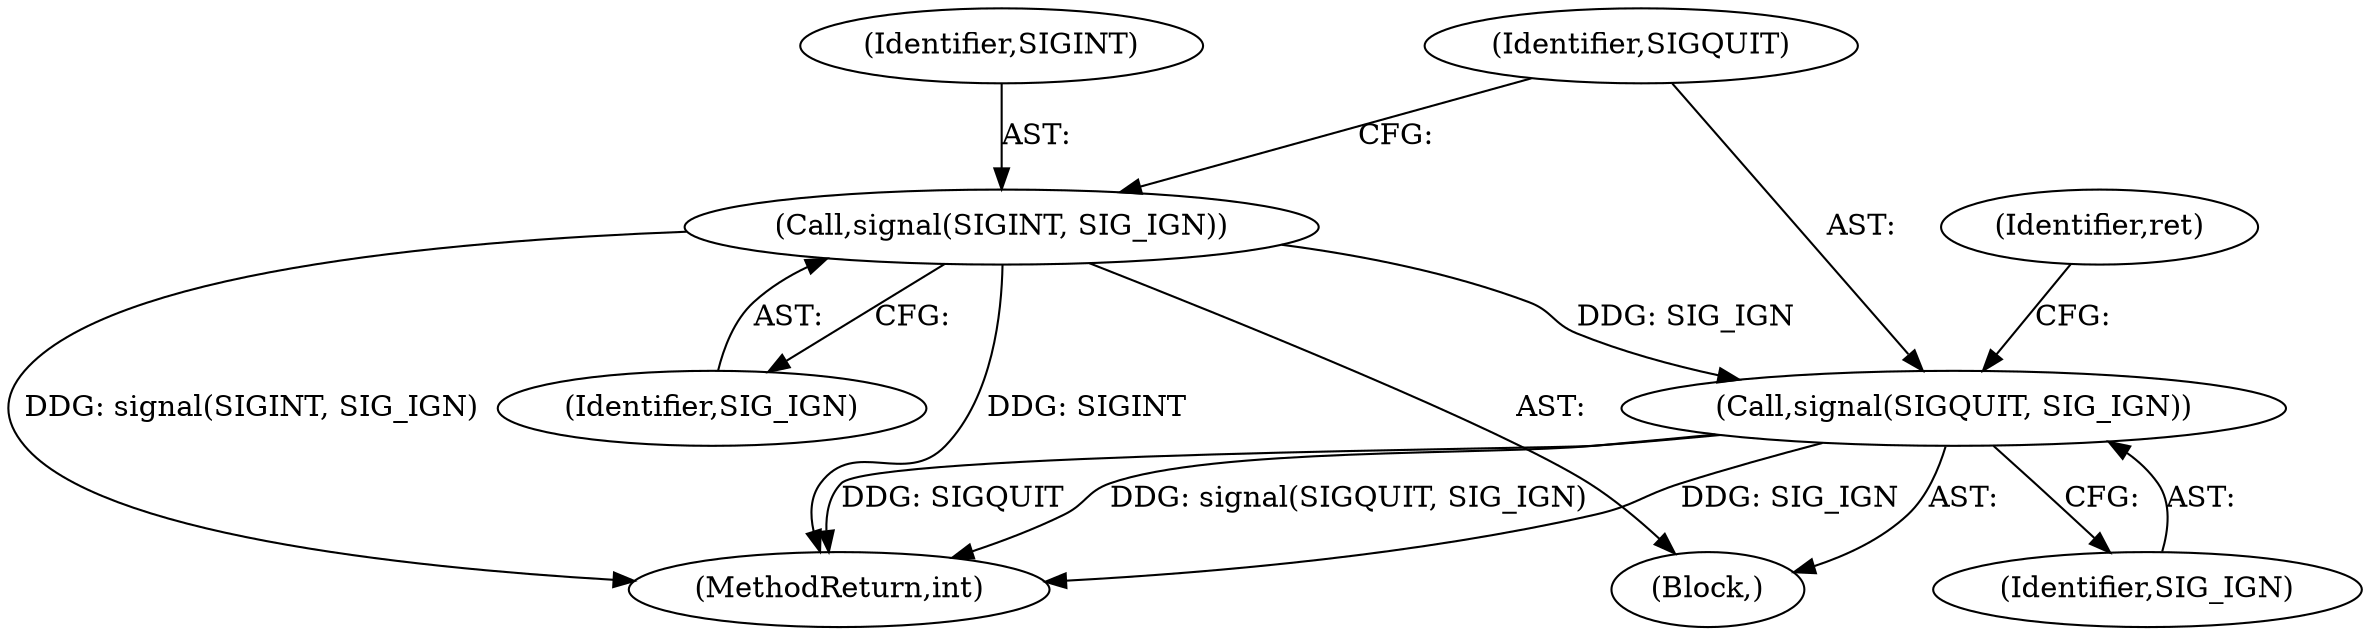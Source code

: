 digraph "0_lxc_81f466d05f2a89cb4f122ef7f593ff3f279b165c_1@API" {
"1000423" [label="(Call,signal(SIGINT, SIG_IGN))"];
"1000426" [label="(Call,signal(SIGQUIT, SIG_IGN))"];
"1000426" [label="(Call,signal(SIGQUIT, SIG_IGN))"];
"1000430" [label="(Identifier,ret)"];
"1000428" [label="(Identifier,SIG_IGN)"];
"1000424" [label="(Identifier,SIGINT)"];
"1000422" [label="(Block,)"];
"1000791" [label="(MethodReturn,int)"];
"1000423" [label="(Call,signal(SIGINT, SIG_IGN))"];
"1000425" [label="(Identifier,SIG_IGN)"];
"1000427" [label="(Identifier,SIGQUIT)"];
"1000423" -> "1000422"  [label="AST: "];
"1000423" -> "1000425"  [label="CFG: "];
"1000424" -> "1000423"  [label="AST: "];
"1000425" -> "1000423"  [label="AST: "];
"1000427" -> "1000423"  [label="CFG: "];
"1000423" -> "1000791"  [label="DDG: signal(SIGINT, SIG_IGN)"];
"1000423" -> "1000791"  [label="DDG: SIGINT"];
"1000423" -> "1000426"  [label="DDG: SIG_IGN"];
"1000426" -> "1000422"  [label="AST: "];
"1000426" -> "1000428"  [label="CFG: "];
"1000427" -> "1000426"  [label="AST: "];
"1000428" -> "1000426"  [label="AST: "];
"1000430" -> "1000426"  [label="CFG: "];
"1000426" -> "1000791"  [label="DDG: SIG_IGN"];
"1000426" -> "1000791"  [label="DDG: SIGQUIT"];
"1000426" -> "1000791"  [label="DDG: signal(SIGQUIT, SIG_IGN)"];
}

